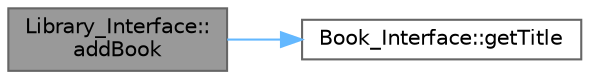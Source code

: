 digraph "Library_Interface::addBook"
{
 // LATEX_PDF_SIZE
  bgcolor="transparent";
  edge [fontname=Helvetica,fontsize=10,labelfontname=Helvetica,labelfontsize=10];
  node [fontname=Helvetica,fontsize=10,shape=box,height=0.2,width=0.4];
  rankdir="LR";
  Node1 [id="Node000001",label="Library_Interface::\laddBook",height=0.2,width=0.4,color="gray40", fillcolor="grey60", style="filled", fontcolor="black",tooltip="Adds a new book to the library."];
  Node1 -> Node2 [id="edge1_Node000001_Node000002",color="steelblue1",style="solid",tooltip=" "];
  Node2 [id="Node000002",label="Book_Interface::getTitle",height=0.2,width=0.4,color="grey40", fillcolor="white", style="filled",URL="$class_book___interface.html#ad1748dbf83065fb5213bf24703d76179",tooltip="Retrieves the title of the book."];
}
